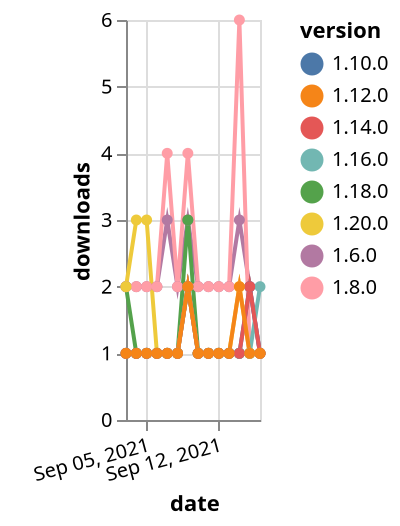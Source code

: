 {"$schema": "https://vega.github.io/schema/vega-lite/v5.json", "description": "A simple bar chart with embedded data.", "data": {"values": [{"date": "2021-09-03", "total": 2344, "delta": 2, "version": "1.6.0"}, {"date": "2021-09-04", "total": 2346, "delta": 2, "version": "1.6.0"}, {"date": "2021-09-05", "total": 2348, "delta": 2, "version": "1.6.0"}, {"date": "2021-09-06", "total": 2350, "delta": 2, "version": "1.6.0"}, {"date": "2021-09-07", "total": 2353, "delta": 3, "version": "1.6.0"}, {"date": "2021-09-08", "total": 2355, "delta": 2, "version": "1.6.0"}, {"date": "2021-09-09", "total": 2358, "delta": 3, "version": "1.6.0"}, {"date": "2021-09-10", "total": 2360, "delta": 2, "version": "1.6.0"}, {"date": "2021-09-11", "total": 2362, "delta": 2, "version": "1.6.0"}, {"date": "2021-09-12", "total": 2364, "delta": 2, "version": "1.6.0"}, {"date": "2021-09-13", "total": 2366, "delta": 2, "version": "1.6.0"}, {"date": "2021-09-14", "total": 2369, "delta": 3, "version": "1.6.0"}, {"date": "2021-09-15", "total": 2371, "delta": 2, "version": "1.6.0"}, {"date": "2021-09-16", "total": 2372, "delta": 1, "version": "1.6.0"}, {"date": "2021-09-03", "total": 193, "delta": 2, "version": "1.18.0"}, {"date": "2021-09-04", "total": 194, "delta": 1, "version": "1.18.0"}, {"date": "2021-09-05", "total": 195, "delta": 1, "version": "1.18.0"}, {"date": "2021-09-06", "total": 196, "delta": 1, "version": "1.18.0"}, {"date": "2021-09-07", "total": 197, "delta": 1, "version": "1.18.0"}, {"date": "2021-09-08", "total": 198, "delta": 1, "version": "1.18.0"}, {"date": "2021-09-09", "total": 201, "delta": 3, "version": "1.18.0"}, {"date": "2021-09-10", "total": 202, "delta": 1, "version": "1.18.0"}, {"date": "2021-09-11", "total": 203, "delta": 1, "version": "1.18.0"}, {"date": "2021-09-12", "total": 204, "delta": 1, "version": "1.18.0"}, {"date": "2021-09-13", "total": 205, "delta": 1, "version": "1.18.0"}, {"date": "2021-09-14", "total": 206, "delta": 1, "version": "1.18.0"}, {"date": "2021-09-15", "total": 207, "delta": 1, "version": "1.18.0"}, {"date": "2021-09-16", "total": 208, "delta": 1, "version": "1.18.0"}, {"date": "2021-09-03", "total": 2513, "delta": 2, "version": "1.8.0"}, {"date": "2021-09-04", "total": 2515, "delta": 2, "version": "1.8.0"}, {"date": "2021-09-05", "total": 2517, "delta": 2, "version": "1.8.0"}, {"date": "2021-09-06", "total": 2519, "delta": 2, "version": "1.8.0"}, {"date": "2021-09-07", "total": 2523, "delta": 4, "version": "1.8.0"}, {"date": "2021-09-08", "total": 2525, "delta": 2, "version": "1.8.0"}, {"date": "2021-09-09", "total": 2529, "delta": 4, "version": "1.8.0"}, {"date": "2021-09-10", "total": 2531, "delta": 2, "version": "1.8.0"}, {"date": "2021-09-11", "total": 2533, "delta": 2, "version": "1.8.0"}, {"date": "2021-09-12", "total": 2535, "delta": 2, "version": "1.8.0"}, {"date": "2021-09-13", "total": 2537, "delta": 2, "version": "1.8.0"}, {"date": "2021-09-14", "total": 2543, "delta": 6, "version": "1.8.0"}, {"date": "2021-09-15", "total": 2544, "delta": 1, "version": "1.8.0"}, {"date": "2021-09-16", "total": 2545, "delta": 1, "version": "1.8.0"}, {"date": "2021-09-03", "total": 319, "delta": 1, "version": "1.10.0"}, {"date": "2021-09-04", "total": 320, "delta": 1, "version": "1.10.0"}, {"date": "2021-09-05", "total": 321, "delta": 1, "version": "1.10.0"}, {"date": "2021-09-06", "total": 322, "delta": 1, "version": "1.10.0"}, {"date": "2021-09-07", "total": 323, "delta": 1, "version": "1.10.0"}, {"date": "2021-09-08", "total": 324, "delta": 1, "version": "1.10.0"}, {"date": "2021-09-09", "total": 326, "delta": 2, "version": "1.10.0"}, {"date": "2021-09-10", "total": 327, "delta": 1, "version": "1.10.0"}, {"date": "2021-09-11", "total": 328, "delta": 1, "version": "1.10.0"}, {"date": "2021-09-12", "total": 329, "delta": 1, "version": "1.10.0"}, {"date": "2021-09-13", "total": 330, "delta": 1, "version": "1.10.0"}, {"date": "2021-09-14", "total": 331, "delta": 1, "version": "1.10.0"}, {"date": "2021-09-15", "total": 333, "delta": 2, "version": "1.10.0"}, {"date": "2021-09-16", "total": 334, "delta": 1, "version": "1.10.0"}, {"date": "2021-09-03", "total": 125, "delta": 2, "version": "1.20.0"}, {"date": "2021-09-04", "total": 128, "delta": 3, "version": "1.20.0"}, {"date": "2021-09-05", "total": 131, "delta": 3, "version": "1.20.0"}, {"date": "2021-09-06", "total": 132, "delta": 1, "version": "1.20.0"}, {"date": "2021-09-07", "total": 133, "delta": 1, "version": "1.20.0"}, {"date": "2021-09-08", "total": 134, "delta": 1, "version": "1.20.0"}, {"date": "2021-09-09", "total": 136, "delta": 2, "version": "1.20.0"}, {"date": "2021-09-10", "total": 137, "delta": 1, "version": "1.20.0"}, {"date": "2021-09-11", "total": 138, "delta": 1, "version": "1.20.0"}, {"date": "2021-09-12", "total": 139, "delta": 1, "version": "1.20.0"}, {"date": "2021-09-13", "total": 140, "delta": 1, "version": "1.20.0"}, {"date": "2021-09-14", "total": 142, "delta": 2, "version": "1.20.0"}, {"date": "2021-09-15", "total": 143, "delta": 1, "version": "1.20.0"}, {"date": "2021-09-16", "total": 144, "delta": 1, "version": "1.20.0"}, {"date": "2021-09-03", "total": 175, "delta": 1, "version": "1.16.0"}, {"date": "2021-09-04", "total": 176, "delta": 1, "version": "1.16.0"}, {"date": "2021-09-05", "total": 177, "delta": 1, "version": "1.16.0"}, {"date": "2021-09-06", "total": 178, "delta": 1, "version": "1.16.0"}, {"date": "2021-09-07", "total": 179, "delta": 1, "version": "1.16.0"}, {"date": "2021-09-08", "total": 180, "delta": 1, "version": "1.16.0"}, {"date": "2021-09-09", "total": 182, "delta": 2, "version": "1.16.0"}, {"date": "2021-09-10", "total": 183, "delta": 1, "version": "1.16.0"}, {"date": "2021-09-11", "total": 184, "delta": 1, "version": "1.16.0"}, {"date": "2021-09-12", "total": 185, "delta": 1, "version": "1.16.0"}, {"date": "2021-09-13", "total": 186, "delta": 1, "version": "1.16.0"}, {"date": "2021-09-14", "total": 187, "delta": 1, "version": "1.16.0"}, {"date": "2021-09-15", "total": 188, "delta": 1, "version": "1.16.0"}, {"date": "2021-09-16", "total": 190, "delta": 2, "version": "1.16.0"}, {"date": "2021-09-03", "total": 192, "delta": 1, "version": "1.14.0"}, {"date": "2021-09-04", "total": 193, "delta": 1, "version": "1.14.0"}, {"date": "2021-09-05", "total": 194, "delta": 1, "version": "1.14.0"}, {"date": "2021-09-06", "total": 195, "delta": 1, "version": "1.14.0"}, {"date": "2021-09-07", "total": 196, "delta": 1, "version": "1.14.0"}, {"date": "2021-09-08", "total": 197, "delta": 1, "version": "1.14.0"}, {"date": "2021-09-09", "total": 199, "delta": 2, "version": "1.14.0"}, {"date": "2021-09-10", "total": 200, "delta": 1, "version": "1.14.0"}, {"date": "2021-09-11", "total": 201, "delta": 1, "version": "1.14.0"}, {"date": "2021-09-12", "total": 202, "delta": 1, "version": "1.14.0"}, {"date": "2021-09-13", "total": 203, "delta": 1, "version": "1.14.0"}, {"date": "2021-09-14", "total": 204, "delta": 1, "version": "1.14.0"}, {"date": "2021-09-15", "total": 206, "delta": 2, "version": "1.14.0"}, {"date": "2021-09-16", "total": 207, "delta": 1, "version": "1.14.0"}, {"date": "2021-09-03", "total": 190, "delta": 1, "version": "1.12.0"}, {"date": "2021-09-04", "total": 191, "delta": 1, "version": "1.12.0"}, {"date": "2021-09-05", "total": 192, "delta": 1, "version": "1.12.0"}, {"date": "2021-09-06", "total": 193, "delta": 1, "version": "1.12.0"}, {"date": "2021-09-07", "total": 194, "delta": 1, "version": "1.12.0"}, {"date": "2021-09-08", "total": 195, "delta": 1, "version": "1.12.0"}, {"date": "2021-09-09", "total": 197, "delta": 2, "version": "1.12.0"}, {"date": "2021-09-10", "total": 198, "delta": 1, "version": "1.12.0"}, {"date": "2021-09-11", "total": 199, "delta": 1, "version": "1.12.0"}, {"date": "2021-09-12", "total": 200, "delta": 1, "version": "1.12.0"}, {"date": "2021-09-13", "total": 201, "delta": 1, "version": "1.12.0"}, {"date": "2021-09-14", "total": 203, "delta": 2, "version": "1.12.0"}, {"date": "2021-09-15", "total": 204, "delta": 1, "version": "1.12.0"}, {"date": "2021-09-16", "total": 205, "delta": 1, "version": "1.12.0"}]}, "width": "container", "mark": {"type": "line", "point": {"filled": true}}, "encoding": {"x": {"field": "date", "type": "temporal", "timeUnit": "yearmonthdate", "title": "date", "axis": {"labelAngle": -15}}, "y": {"field": "delta", "type": "quantitative", "title": "downloads"}, "color": {"field": "version", "type": "nominal"}, "tooltip": {"field": "delta"}}}